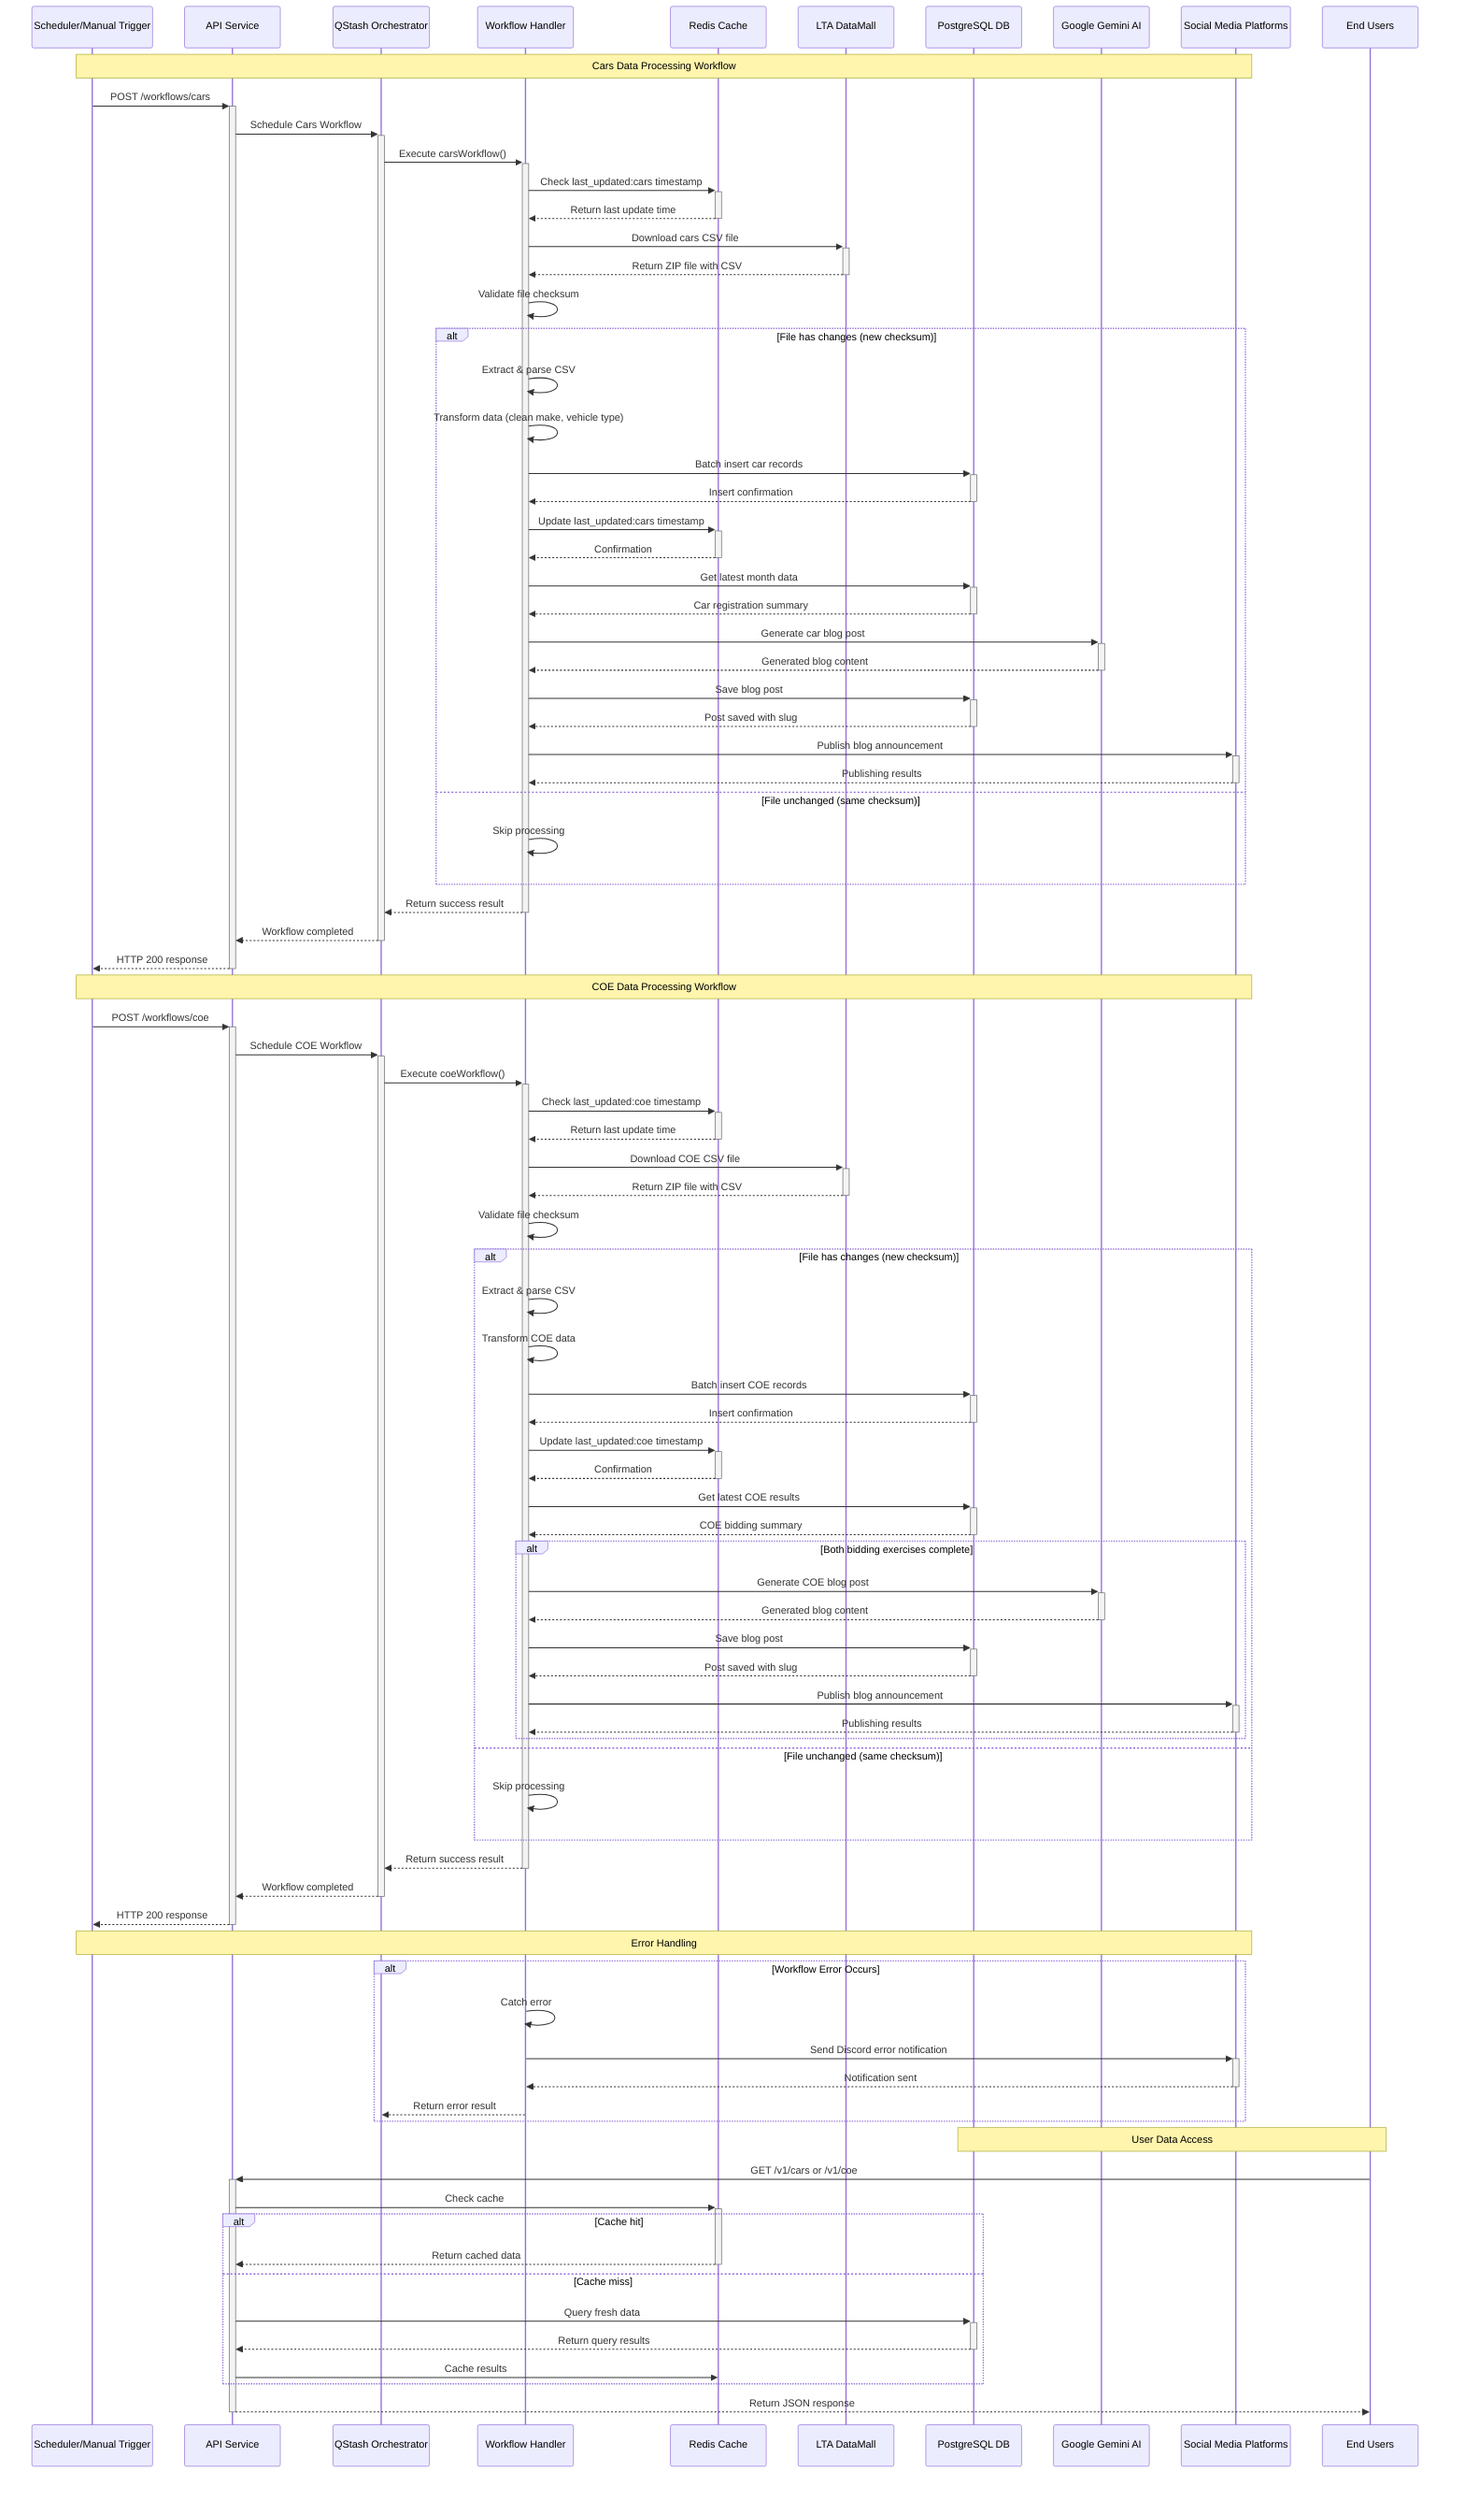 sequenceDiagram
    participant Trigger as Scheduler/Manual Trigger
    participant API as API Service
    participant QStash as QStash Orchestrator
    participant Workflow as Workflow Handler
    participant Redis as Redis Cache
    participant LTA as LTA DataMall
    participant DB as PostgreSQL DB
    participant Gemini as Google Gemini AI
    participant Social as Social Media Platforms
    participant Users as End Users

    %% Cars Data Workflow
    Note over Trigger, Social: Cars Data Processing Workflow
    
    Trigger->>+API: POST /workflows/cars
    API->>+QStash: Schedule Cars Workflow
    QStash->>+Workflow: Execute carsWorkflow()
    
    Workflow->>+Redis: Check last_updated:cars timestamp
    Redis-->>-Workflow: Return last update time
    
    Workflow->>+LTA: Download cars CSV file
    LTA-->>-Workflow: Return ZIP file with CSV
    
    Workflow->>Workflow: Validate file checksum
    
    alt File has changes (new checksum)
        Workflow->>Workflow: Extract & parse CSV
        Workflow->>Workflow: Transform data (clean make, vehicle type)
        Workflow->>+DB: Batch insert car records
        DB-->>-Workflow: Insert confirmation
        Workflow->>+Redis: Update last_updated:cars timestamp
        Redis-->>-Workflow: Confirmation
        
        Workflow->>+DB: Get latest month data
        DB-->>-Workflow: Car registration summary
        
        Workflow->>+Gemini: Generate car blog post
        Gemini-->>-Workflow: Generated blog content
        
        Workflow->>+DB: Save blog post
        DB-->>-Workflow: Post saved with slug
        
        Workflow->>+Social: Publish blog announcement
        Social-->>-Workflow: Publishing results
        
    else File unchanged (same checksum)
        Workflow->>Workflow: Skip processing
    end
    
    Workflow-->>-QStash: Return success result
    QStash-->>-API: Workflow completed
    API-->>-Trigger: HTTP 200 response

    %% COE Data Workflow
    Note over Trigger, Social: COE Data Processing Workflow
    
    Trigger->>+API: POST /workflows/coe
    API->>+QStash: Schedule COE Workflow
    QStash->>+Workflow: Execute coeWorkflow()
    
    Workflow->>+Redis: Check last_updated:coe timestamp
    Redis-->>-Workflow: Return last update time
    
    Workflow->>+LTA: Download COE CSV file
    LTA-->>-Workflow: Return ZIP file with CSV
    
    Workflow->>Workflow: Validate file checksum
    
    alt File has changes (new checksum)
        Workflow->>Workflow: Extract & parse CSV
        Workflow->>Workflow: Transform COE data
        Workflow->>+DB: Batch insert COE records
        DB-->>-Workflow: Insert confirmation
        Workflow->>+Redis: Update last_updated:coe timestamp
        Redis-->>-Workflow: Confirmation
        
        Workflow->>+DB: Get latest COE results
        DB-->>-Workflow: COE bidding summary
        
        alt Both bidding exercises complete
            Workflow->>+Gemini: Generate COE blog post
            Gemini-->>-Workflow: Generated blog content
            
            Workflow->>+DB: Save blog post
            DB-->>-Workflow: Post saved with slug
            
            Workflow->>+Social: Publish blog announcement
            Social-->>-Workflow: Publishing results
        end
        
    else File unchanged (same checksum)
        Workflow->>Workflow: Skip processing
    end
    
    Workflow-->>-QStash: Return success result
    QStash-->>-API: Workflow completed
    API-->>-Trigger: HTTP 200 response

    %% Error Handling Flow
    Note over Trigger, Social: Error Handling
    
    alt Workflow Error Occurs
        Workflow->>Workflow: Catch error
        Workflow->>+Social: Send Discord error notification
        Social-->>-Workflow: Notification sent
        Workflow-->>QStash: Return error result
    end

    %% User Access Flow
    Note over Users, DB: User Data Access
    Users->>+API: GET /v1/cars or /v1/coe
    API->>+Redis: Check cache
    alt Cache hit
        Redis-->>-API: Return cached data
    else Cache miss
        API->>+DB: Query fresh data
        DB-->>-API: Return query results
        API->>Redis: Cache results
    end
    API-->>-Users: Return JSON response